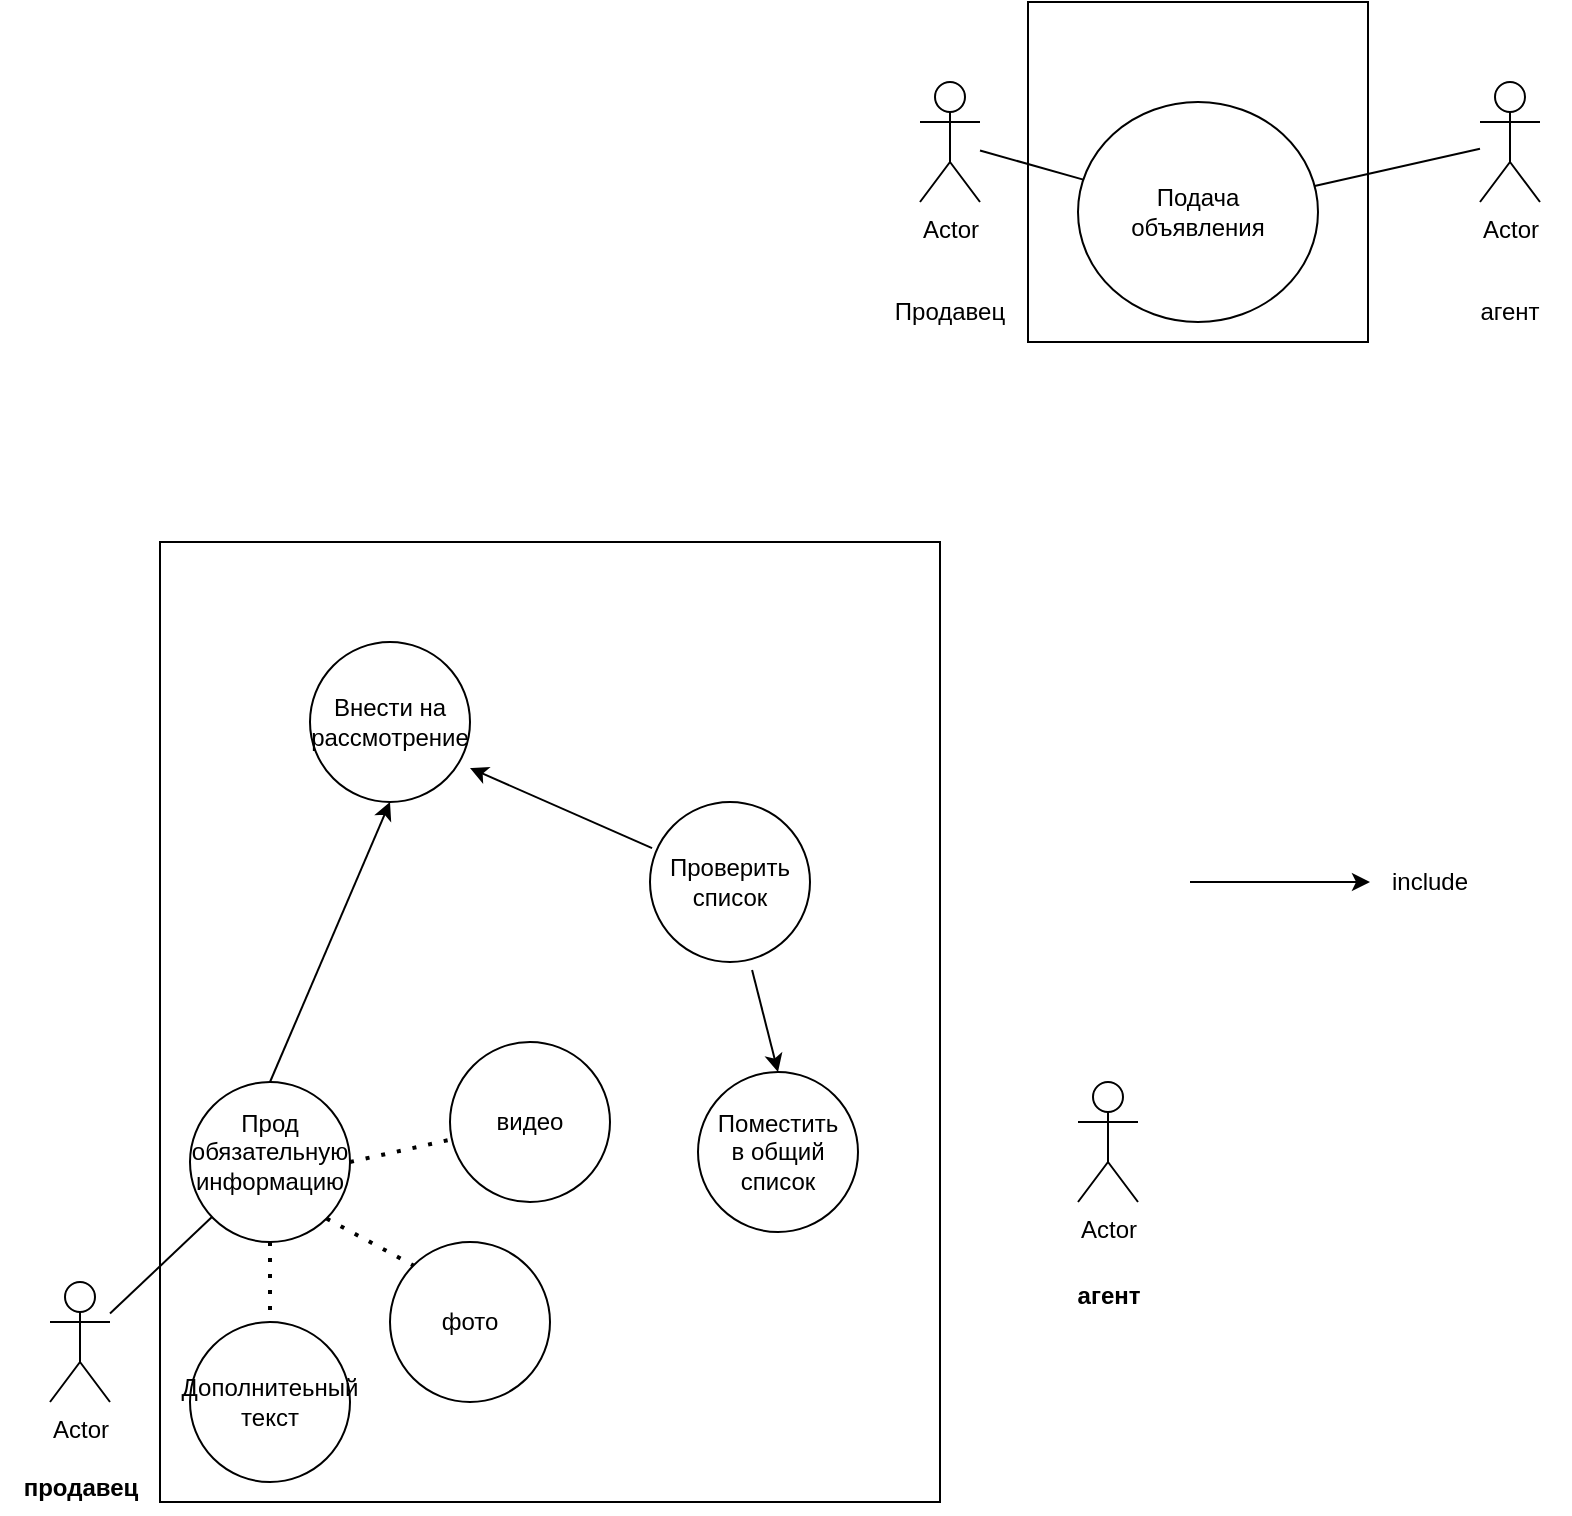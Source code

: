 <mxfile version="21.0.10" type="github">
  <diagram name="Страница 1" id="QJLPe6FTmYmP6zjZLV0D">
    <mxGraphModel dx="1386" dy="791" grid="1" gridSize="10" guides="1" tooltips="1" connect="1" arrows="1" fold="1" page="1" pageScale="1" pageWidth="827" pageHeight="1169" math="0" shadow="0">
      <root>
        <mxCell id="0" />
        <mxCell id="1" parent="0" />
        <mxCell id="mQkJK_xvVJyAC3WAWVlx-47" value="" style="rounded=0;whiteSpace=wrap;html=1;" vertex="1" parent="1">
          <mxGeometry x="105" y="280" width="390" height="480" as="geometry" />
        </mxCell>
        <mxCell id="mQkJK_xvVJyAC3WAWVlx-12" value="Actor" style="shape=umlActor;verticalLabelPosition=bottom;verticalAlign=top;html=1;outlineConnect=0;" vertex="1" parent="1">
          <mxGeometry x="485" y="50" width="30" height="60" as="geometry" />
        </mxCell>
        <mxCell id="mQkJK_xvVJyAC3WAWVlx-13" value="Продавец" style="text;html=1;strokeColor=none;fillColor=none;align=center;verticalAlign=middle;whiteSpace=wrap;rounded=0;" vertex="1" parent="1">
          <mxGeometry x="470" y="150" width="60" height="30" as="geometry" />
        </mxCell>
        <mxCell id="mQkJK_xvVJyAC3WAWVlx-14" value="" style="whiteSpace=wrap;html=1;aspect=fixed;" vertex="1" parent="1">
          <mxGeometry x="539" y="10" width="170" height="170" as="geometry" />
        </mxCell>
        <mxCell id="mQkJK_xvVJyAC3WAWVlx-15" value="Actor" style="shape=umlActor;verticalLabelPosition=bottom;verticalAlign=top;html=1;outlineConnect=0;" vertex="1" parent="1">
          <mxGeometry x="765" y="50" width="30" height="60" as="geometry" />
        </mxCell>
        <mxCell id="mQkJK_xvVJyAC3WAWVlx-16" value="агент" style="text;html=1;strokeColor=none;fillColor=none;align=center;verticalAlign=middle;whiteSpace=wrap;rounded=0;" vertex="1" parent="1">
          <mxGeometry x="750" y="150" width="60" height="30" as="geometry" />
        </mxCell>
        <mxCell id="mQkJK_xvVJyAC3WAWVlx-17" value="" style="endArrow=none;html=1;rounded=0;" edge="1" parent="1" source="mQkJK_xvVJyAC3WAWVlx-12" target="mQkJK_xvVJyAC3WAWVlx-19">
          <mxGeometry width="50" height="50" relative="1" as="geometry">
            <mxPoint x="635" y="150" as="sourcePoint" />
            <mxPoint x="685" y="100" as="targetPoint" />
          </mxGeometry>
        </mxCell>
        <mxCell id="mQkJK_xvVJyAC3WAWVlx-18" value="" style="endArrow=none;html=1;rounded=0;" edge="1" parent="1" source="mQkJK_xvVJyAC3WAWVlx-19" target="mQkJK_xvVJyAC3WAWVlx-15">
          <mxGeometry width="50" height="50" relative="1" as="geometry">
            <mxPoint x="675" y="130" as="sourcePoint" />
            <mxPoint x="685" y="100" as="targetPoint" />
          </mxGeometry>
        </mxCell>
        <mxCell id="mQkJK_xvVJyAC3WAWVlx-19" value="" style="ellipse;whiteSpace=wrap;html=1;" vertex="1" parent="1">
          <mxGeometry x="564" y="60" width="120" height="110" as="geometry" />
        </mxCell>
        <mxCell id="mQkJK_xvVJyAC3WAWVlx-20" value="Подача объявления" style="text;html=1;strokeColor=none;fillColor=none;align=center;verticalAlign=middle;whiteSpace=wrap;rounded=0;" vertex="1" parent="1">
          <mxGeometry x="594" y="100" width="60" height="30" as="geometry" />
        </mxCell>
        <mxCell id="mQkJK_xvVJyAC3WAWVlx-21" value="Actor" style="shape=umlActor;verticalLabelPosition=bottom;verticalAlign=top;html=1;outlineConnect=0;" vertex="1" parent="1">
          <mxGeometry x="564" y="550" width="30" height="60" as="geometry" />
        </mxCell>
        <mxCell id="mQkJK_xvVJyAC3WAWVlx-22" value="Actor" style="shape=umlActor;verticalLabelPosition=bottom;verticalAlign=top;html=1;outlineConnect=0;" vertex="1" parent="1">
          <mxGeometry x="50" y="650" width="30" height="60" as="geometry" />
        </mxCell>
        <mxCell id="mQkJK_xvVJyAC3WAWVlx-23" value="" style="ellipse;whiteSpace=wrap;html=1;aspect=fixed;" vertex="1" parent="1">
          <mxGeometry x="120" y="550" width="80" height="80" as="geometry" />
        </mxCell>
        <mxCell id="mQkJK_xvVJyAC3WAWVlx-25" value="" style="endArrow=none;html=1;rounded=0;" edge="1" parent="1" source="mQkJK_xvVJyAC3WAWVlx-22" target="mQkJK_xvVJyAC3WAWVlx-23">
          <mxGeometry width="50" height="50" relative="1" as="geometry">
            <mxPoint x="340" y="430" as="sourcePoint" />
            <mxPoint x="390" y="380" as="targetPoint" />
          </mxGeometry>
        </mxCell>
        <mxCell id="mQkJK_xvVJyAC3WAWVlx-26" value="Прод&lt;br&gt;обязательную информацию" style="text;html=1;strokeColor=none;fillColor=none;align=center;verticalAlign=middle;whiteSpace=wrap;rounded=0;" vertex="1" parent="1">
          <mxGeometry x="130" y="570" width="60" height="30" as="geometry" />
        </mxCell>
        <mxCell id="mQkJK_xvVJyAC3WAWVlx-27" value="" style="endArrow=none;dashed=1;html=1;dashPattern=1 3;strokeWidth=2;rounded=0;exitX=0.5;exitY=1;exitDx=0;exitDy=0;" edge="1" parent="1" source="mQkJK_xvVJyAC3WAWVlx-23">
          <mxGeometry width="50" height="50" relative="1" as="geometry">
            <mxPoint x="200" y="680" as="sourcePoint" />
            <mxPoint x="160" y="670" as="targetPoint" />
          </mxGeometry>
        </mxCell>
        <mxCell id="mQkJK_xvVJyAC3WAWVlx-28" value="" style="ellipse;whiteSpace=wrap;html=1;aspect=fixed;" vertex="1" parent="1">
          <mxGeometry x="120" y="670" width="80" height="80" as="geometry" />
        </mxCell>
        <mxCell id="mQkJK_xvVJyAC3WAWVlx-29" value="Дополнитеьный текст" style="text;html=1;strokeColor=none;fillColor=none;align=center;verticalAlign=middle;whiteSpace=wrap;rounded=0;" vertex="1" parent="1">
          <mxGeometry x="130" y="695" width="60" height="30" as="geometry" />
        </mxCell>
        <mxCell id="mQkJK_xvVJyAC3WAWVlx-30" value="" style="ellipse;whiteSpace=wrap;html=1;aspect=fixed;" vertex="1" parent="1">
          <mxGeometry x="220" y="630" width="80" height="80" as="geometry" />
        </mxCell>
        <mxCell id="mQkJK_xvVJyAC3WAWVlx-31" value="" style="ellipse;whiteSpace=wrap;html=1;aspect=fixed;" vertex="1" parent="1">
          <mxGeometry x="250" y="530" width="80" height="80" as="geometry" />
        </mxCell>
        <mxCell id="mQkJK_xvVJyAC3WAWVlx-32" value="" style="endArrow=none;dashed=1;html=1;dashPattern=1 3;strokeWidth=2;rounded=0;exitX=1;exitY=0.5;exitDx=0;exitDy=0;" edge="1" parent="1" source="mQkJK_xvVJyAC3WAWVlx-23" target="mQkJK_xvVJyAC3WAWVlx-31">
          <mxGeometry width="50" height="50" relative="1" as="geometry">
            <mxPoint x="190" y="630" as="sourcePoint" />
            <mxPoint x="240" y="580" as="targetPoint" />
          </mxGeometry>
        </mxCell>
        <mxCell id="mQkJK_xvVJyAC3WAWVlx-33" value="" style="endArrow=none;dashed=1;html=1;dashPattern=1 3;strokeWidth=2;rounded=0;exitX=1;exitY=1;exitDx=0;exitDy=0;entryX=0;entryY=0;entryDx=0;entryDy=0;" edge="1" parent="1" source="mQkJK_xvVJyAC3WAWVlx-23" target="mQkJK_xvVJyAC3WAWVlx-30">
          <mxGeometry width="50" height="50" relative="1" as="geometry">
            <mxPoint x="190" y="670" as="sourcePoint" />
            <mxPoint x="240" y="620" as="targetPoint" />
          </mxGeometry>
        </mxCell>
        <mxCell id="mQkJK_xvVJyAC3WAWVlx-34" value="фото" style="text;html=1;strokeColor=none;fillColor=none;align=center;verticalAlign=middle;whiteSpace=wrap;rounded=0;" vertex="1" parent="1">
          <mxGeometry x="230" y="655" width="60" height="30" as="geometry" />
        </mxCell>
        <mxCell id="mQkJK_xvVJyAC3WAWVlx-35" value="видео" style="text;html=1;strokeColor=none;fillColor=none;align=center;verticalAlign=middle;whiteSpace=wrap;rounded=0;" vertex="1" parent="1">
          <mxGeometry x="260" y="555" width="60" height="30" as="geometry" />
        </mxCell>
        <mxCell id="mQkJK_xvVJyAC3WAWVlx-36" value="" style="ellipse;whiteSpace=wrap;html=1;aspect=fixed;" vertex="1" parent="1">
          <mxGeometry x="180" y="330" width="80" height="80" as="geometry" />
        </mxCell>
        <mxCell id="mQkJK_xvVJyAC3WAWVlx-37" value="Внести на рассмотрение" style="text;html=1;strokeColor=none;fillColor=none;align=center;verticalAlign=middle;whiteSpace=wrap;rounded=0;" vertex="1" parent="1">
          <mxGeometry x="190" y="355" width="60" height="30" as="geometry" />
        </mxCell>
        <mxCell id="mQkJK_xvVJyAC3WAWVlx-38" value="" style="endArrow=classic;html=1;rounded=0;exitX=0.5;exitY=0;exitDx=0;exitDy=0;entryX=0.5;entryY=1;entryDx=0;entryDy=0;" edge="1" parent="1" source="mQkJK_xvVJyAC3WAWVlx-23" target="mQkJK_xvVJyAC3WAWVlx-36">
          <mxGeometry width="50" height="50" relative="1" as="geometry">
            <mxPoint x="340" y="400" as="sourcePoint" />
            <mxPoint x="390" y="350" as="targetPoint" />
          </mxGeometry>
        </mxCell>
        <mxCell id="mQkJK_xvVJyAC3WAWVlx-39" value="" style="ellipse;whiteSpace=wrap;html=1;aspect=fixed;" vertex="1" parent="1">
          <mxGeometry x="350" y="410" width="80" height="80" as="geometry" />
        </mxCell>
        <mxCell id="mQkJK_xvVJyAC3WAWVlx-40" value="Проверить список" style="text;html=1;strokeColor=none;fillColor=none;align=center;verticalAlign=middle;whiteSpace=wrap;rounded=0;" vertex="1" parent="1">
          <mxGeometry x="360" y="435" width="60" height="30" as="geometry" />
        </mxCell>
        <mxCell id="mQkJK_xvVJyAC3WAWVlx-41" value="" style="endArrow=classic;html=1;rounded=0;exitX=0.013;exitY=0.288;exitDx=0;exitDy=0;entryX=1;entryY=0.788;entryDx=0;entryDy=0;entryPerimeter=0;exitPerimeter=0;" edge="1" parent="1" source="mQkJK_xvVJyAC3WAWVlx-39" target="mQkJK_xvVJyAC3WAWVlx-36">
          <mxGeometry width="50" height="50" relative="1" as="geometry">
            <mxPoint x="340" y="390" as="sourcePoint" />
            <mxPoint x="390" y="340" as="targetPoint" />
          </mxGeometry>
        </mxCell>
        <mxCell id="mQkJK_xvVJyAC3WAWVlx-42" value="агент" style="text;align=center;fontStyle=1;verticalAlign=middle;spacingLeft=3;spacingRight=3;strokeColor=none;rotatable=0;points=[[0,0.5],[1,0.5]];portConstraint=eastwest;html=1;" vertex="1" parent="1">
          <mxGeometry x="539" y="644" width="80" height="26" as="geometry" />
        </mxCell>
        <mxCell id="mQkJK_xvVJyAC3WAWVlx-43" value="продавец" style="text;align=center;fontStyle=1;verticalAlign=middle;spacingLeft=3;spacingRight=3;strokeColor=none;rotatable=0;points=[[0,0.5],[1,0.5]];portConstraint=eastwest;html=1;" vertex="1" parent="1">
          <mxGeometry x="25" y="740" width="80" height="26" as="geometry" />
        </mxCell>
        <mxCell id="mQkJK_xvVJyAC3WAWVlx-44" value="" style="ellipse;whiteSpace=wrap;html=1;aspect=fixed;" vertex="1" parent="1">
          <mxGeometry x="374" y="545" width="80" height="80" as="geometry" />
        </mxCell>
        <mxCell id="mQkJK_xvVJyAC3WAWVlx-45" value="Поместить в общий список" style="text;html=1;strokeColor=none;fillColor=none;align=center;verticalAlign=middle;whiteSpace=wrap;rounded=0;" vertex="1" parent="1">
          <mxGeometry x="384" y="570" width="60" height="30" as="geometry" />
        </mxCell>
        <mxCell id="mQkJK_xvVJyAC3WAWVlx-46" value="" style="endArrow=classic;html=1;rounded=0;exitX=0.638;exitY=1.05;exitDx=0;exitDy=0;exitPerimeter=0;entryX=0.5;entryY=0;entryDx=0;entryDy=0;" edge="1" parent="1" source="mQkJK_xvVJyAC3WAWVlx-39" target="mQkJK_xvVJyAC3WAWVlx-44">
          <mxGeometry width="50" height="50" relative="1" as="geometry">
            <mxPoint x="410" y="540" as="sourcePoint" />
            <mxPoint x="460" y="490" as="targetPoint" />
          </mxGeometry>
        </mxCell>
        <mxCell id="mQkJK_xvVJyAC3WAWVlx-48" value="" style="endArrow=classic;html=1;rounded=0;" edge="1" parent="1" target="mQkJK_xvVJyAC3WAWVlx-49">
          <mxGeometry width="50" height="50" relative="1" as="geometry">
            <mxPoint x="620" y="450" as="sourcePoint" />
            <mxPoint x="740" y="450" as="targetPoint" />
          </mxGeometry>
        </mxCell>
        <mxCell id="mQkJK_xvVJyAC3WAWVlx-49" value="include" style="text;html=1;strokeColor=none;fillColor=none;align=center;verticalAlign=middle;whiteSpace=wrap;rounded=0;" vertex="1" parent="1">
          <mxGeometry x="710" y="435" width="60" height="30" as="geometry" />
        </mxCell>
      </root>
    </mxGraphModel>
  </diagram>
</mxfile>
